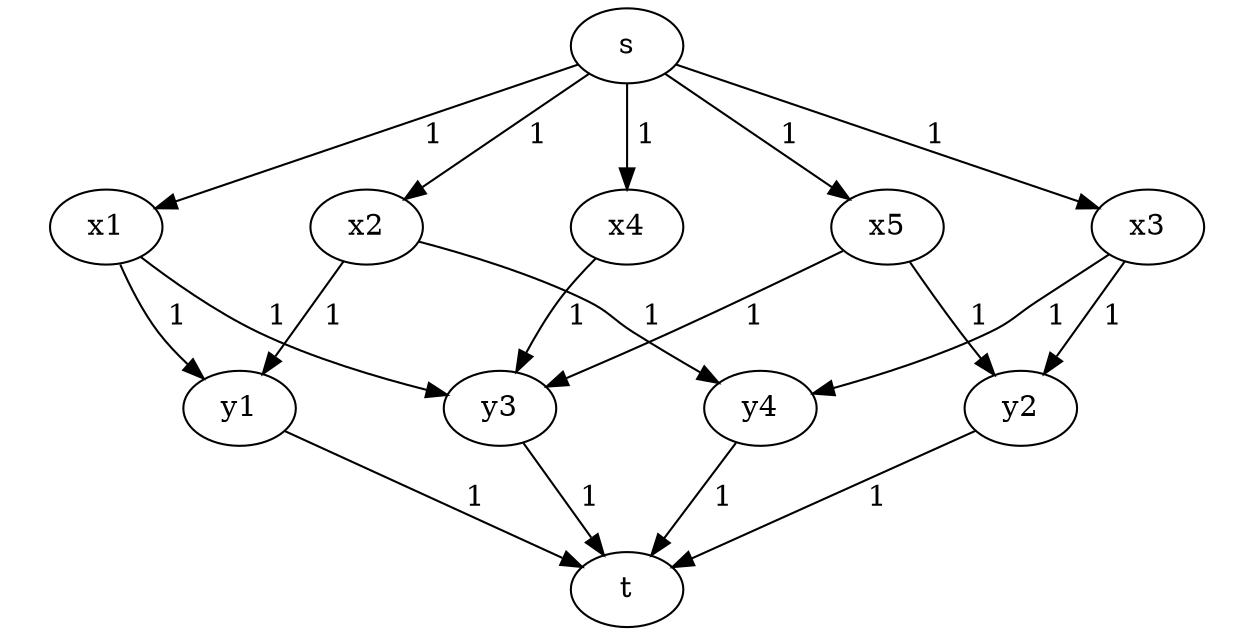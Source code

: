 digraph Gprime {
	ratio="0.5";
	fontsize="45";
	s -> x1 [weight="1.4", label=" 1"];
	s -> x2 [weight="1.4", label=" 1"];
	s -> x3 [weight="1.4", label=" 1"];
	s -> x4 [weight="1.4", label=" 1"];
	s -> x5 [weight="1.4", label=" 1"];
	x1 -> y1 [weight="1.4", label=" 1"];
	x1 -> y3 [weight="1.4", label=" 1"];
	x2 -> y1 [weight="1.4", label=" 1"];
	x2 -> y4 [weight="1.4", label=" 1"];
	x3 -> y2 [weight="1.4", label=" 1"];
	x3 -> y4 [weight="1.4", label=" 1"];
	x4 -> y3 [weight="1.4", label=" 1"];
	x5 -> y2 [weight="1.4", label=" 1"];
	x5 -> y3 [weight="1.4", label=" 1"];
	y1 -> t [weight="1.4", label=" 1"];
	y2 -> t [weight="1.4", label=" 1"];
	y3 -> t [weight="1.4", label=" 1"];
	y4 -> t [weight="1.4", label=" 1"];
}